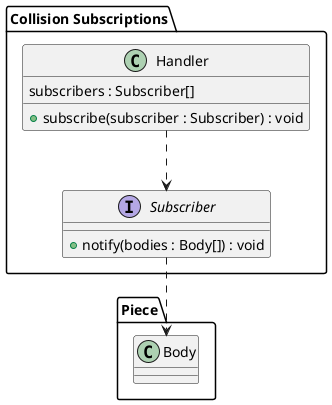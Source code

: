 @startuml
package "Collision Subscriptions" {
  interface Subscriber {
    +notify(bodies : Body[]) : void
  }

  class Handler {
    subscribers : Subscriber[]
    +subscribe(subscriber : Subscriber) : void
  }
  Handler ..> Subscriber

}

package "Piece" {
  class Body
}
Subscriber ..> Body
@enduml
